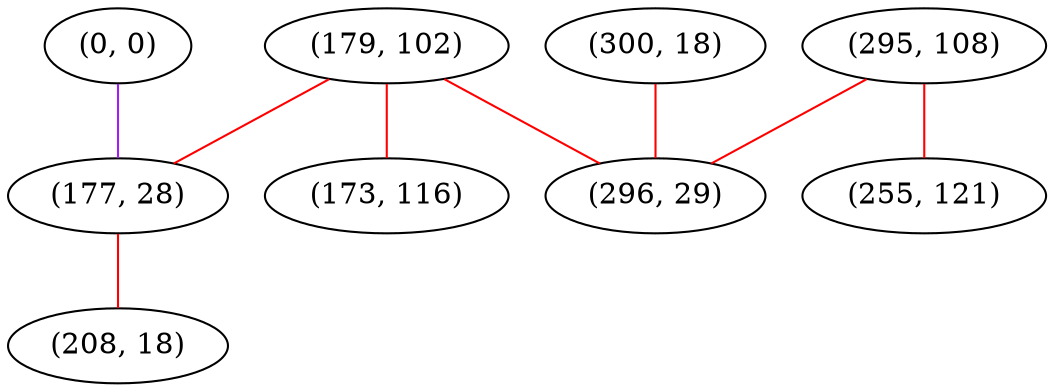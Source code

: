 graph "" {
"(0, 0)";
"(179, 102)";
"(177, 28)";
"(295, 108)";
"(300, 18)";
"(296, 29)";
"(255, 121)";
"(173, 116)";
"(208, 18)";
"(0, 0)" -- "(177, 28)"  [color=purple, key=0, weight=4];
"(179, 102)" -- "(173, 116)"  [color=red, key=0, weight=1];
"(179, 102)" -- "(296, 29)"  [color=red, key=0, weight=1];
"(179, 102)" -- "(177, 28)"  [color=red, key=0, weight=1];
"(177, 28)" -- "(208, 18)"  [color=red, key=0, weight=1];
"(295, 108)" -- "(296, 29)"  [color=red, key=0, weight=1];
"(295, 108)" -- "(255, 121)"  [color=red, key=0, weight=1];
"(300, 18)" -- "(296, 29)"  [color=red, key=0, weight=1];
}
